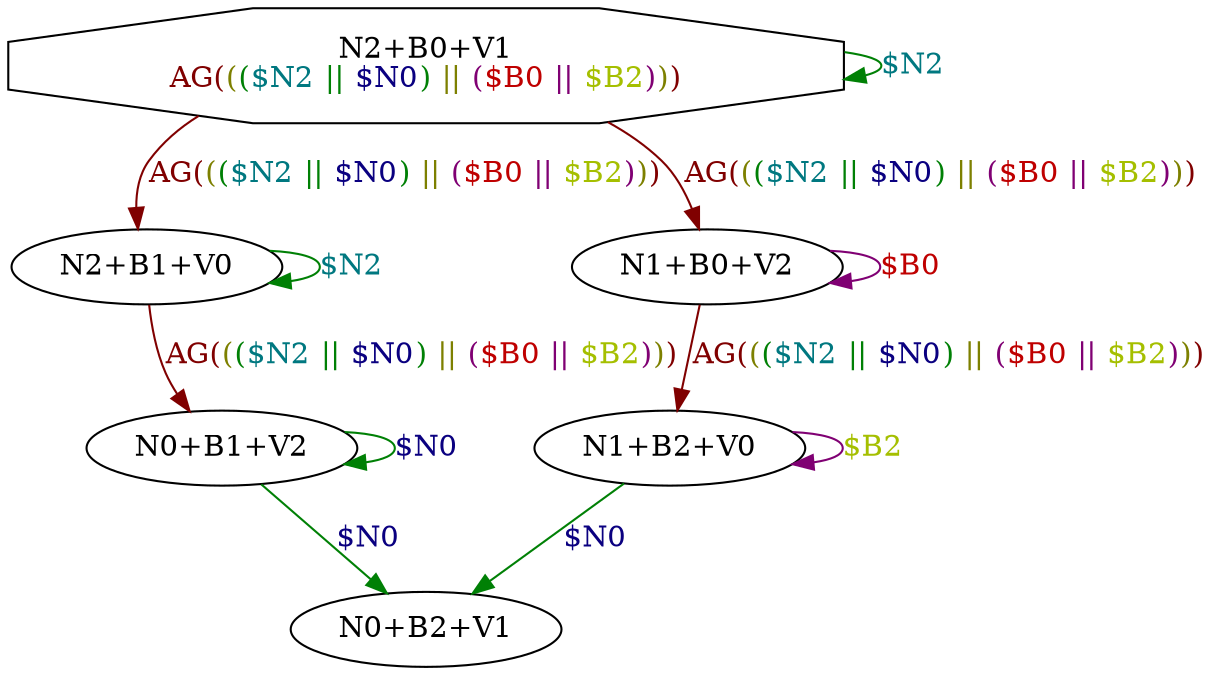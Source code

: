 digraph system {
N0 [label=<N2+B0+V1<BR/><FONT COLOR="0.0 1 0.5">AG(<FONT COLOR="0.17 1 0.5">(<FONT COLOR="0.34 1 0.5">(<FONT COLOR="0.51 1 0.5">$N2</FONT> || <FONT COLOR="0.68 1 0.5">$N0</FONT>)</FONT> || <FONT COLOR="0.85 1 0.5">(<FONT COLOR="1.02 1 0.75">$B0</FONT> || <FONT COLOR="0.18999994 1 0.75">$B2</FONT>)</FONT>)</FONT>)</FONT>>,shape=octagon]
N1 [label=<N2+B1+V0>]
N2 [label=<N0+B1+V2>]
N3 [label=<N0+B2+V1>]
N4 [label=<N1+B0+V2>]
N5 [label=<N1+B2+V0>]
N0 -> N4 [color="0.0 1 0.5",label=<<FONT COLOR="0.0 1 0.5">AG(<FONT COLOR="0.17 1 0.5">(<FONT COLOR="0.34 1 0.5">(<FONT COLOR="0.51 1 0.5">$N2</FONT> || <FONT COLOR="0.68 1 0.5">$N0</FONT>)</FONT> || <FONT COLOR="0.85 1 0.5">(<FONT COLOR="1.02 1 0.75">$B0</FONT> || <FONT COLOR="0.18999994 1 0.75">$B2</FONT>)</FONT>)</FONT>)</FONT>>]
N2 -> N3 [color="0.34 1 0.5",label=<<FONT COLOR="0.68 1 0.5">$N0</FONT>>]
N0 -> N1 [color="0.0 1 0.5",label=<<FONT COLOR="0.0 1 0.5">AG(<FONT COLOR="0.17 1 0.5">(<FONT COLOR="0.34 1 0.5">(<FONT COLOR="0.51 1 0.5">$N2</FONT> || <FONT COLOR="0.68 1 0.5">$N0</FONT>)</FONT> || <FONT COLOR="0.85 1 0.5">(<FONT COLOR="1.02 1 0.75">$B0</FONT> || <FONT COLOR="0.18999994 1 0.75">$B2</FONT>)</FONT>)</FONT>)</FONT>>]
N4 -> N4 [color="0.85 1 0.5",label=<<FONT COLOR="1.02 1 0.75">$B0</FONT>>]
N5 -> N5 [color="0.85 1 0.5",label=<<FONT COLOR="0.18999994 1 0.75">$B2</FONT>>]
N5 -> N3 [color="0.34 1 0.5",label=<<FONT COLOR="0.68 1 0.5">$N0</FONT>>]
N2 -> N2 [color="0.34 1 0.5",label=<<FONT COLOR="0.68 1 0.5">$N0</FONT>>]
N1 -> N1 [color="0.34 1 0.5",label=<<FONT COLOR="0.51 1 0.5">$N2</FONT>>]
N4 -> N5 [color="0.0 1 0.5",label=<<FONT COLOR="0.0 1 0.5">AG(<FONT COLOR="0.17 1 0.5">(<FONT COLOR="0.34 1 0.5">(<FONT COLOR="0.51 1 0.5">$N2</FONT> || <FONT COLOR="0.68 1 0.5">$N0</FONT>)</FONT> || <FONT COLOR="0.85 1 0.5">(<FONT COLOR="1.02 1 0.75">$B0</FONT> || <FONT COLOR="0.18999994 1 0.75">$B2</FONT>)</FONT>)</FONT>)</FONT>>]
N0 -> N0 [color="0.34 1 0.5",label=<<FONT COLOR="0.51 1 0.5">$N2</FONT>>]
N1 -> N2 [color="0.0 1 0.5",label=<<FONT COLOR="0.0 1 0.5">AG(<FONT COLOR="0.17 1 0.5">(<FONT COLOR="0.34 1 0.5">(<FONT COLOR="0.51 1 0.5">$N2</FONT> || <FONT COLOR="0.68 1 0.5">$N0</FONT>)</FONT> || <FONT COLOR="0.85 1 0.5">(<FONT COLOR="1.02 1 0.75">$B0</FONT> || <FONT COLOR="0.18999994 1 0.75">$B2</FONT>)</FONT>)</FONT>)</FONT>>]
}
